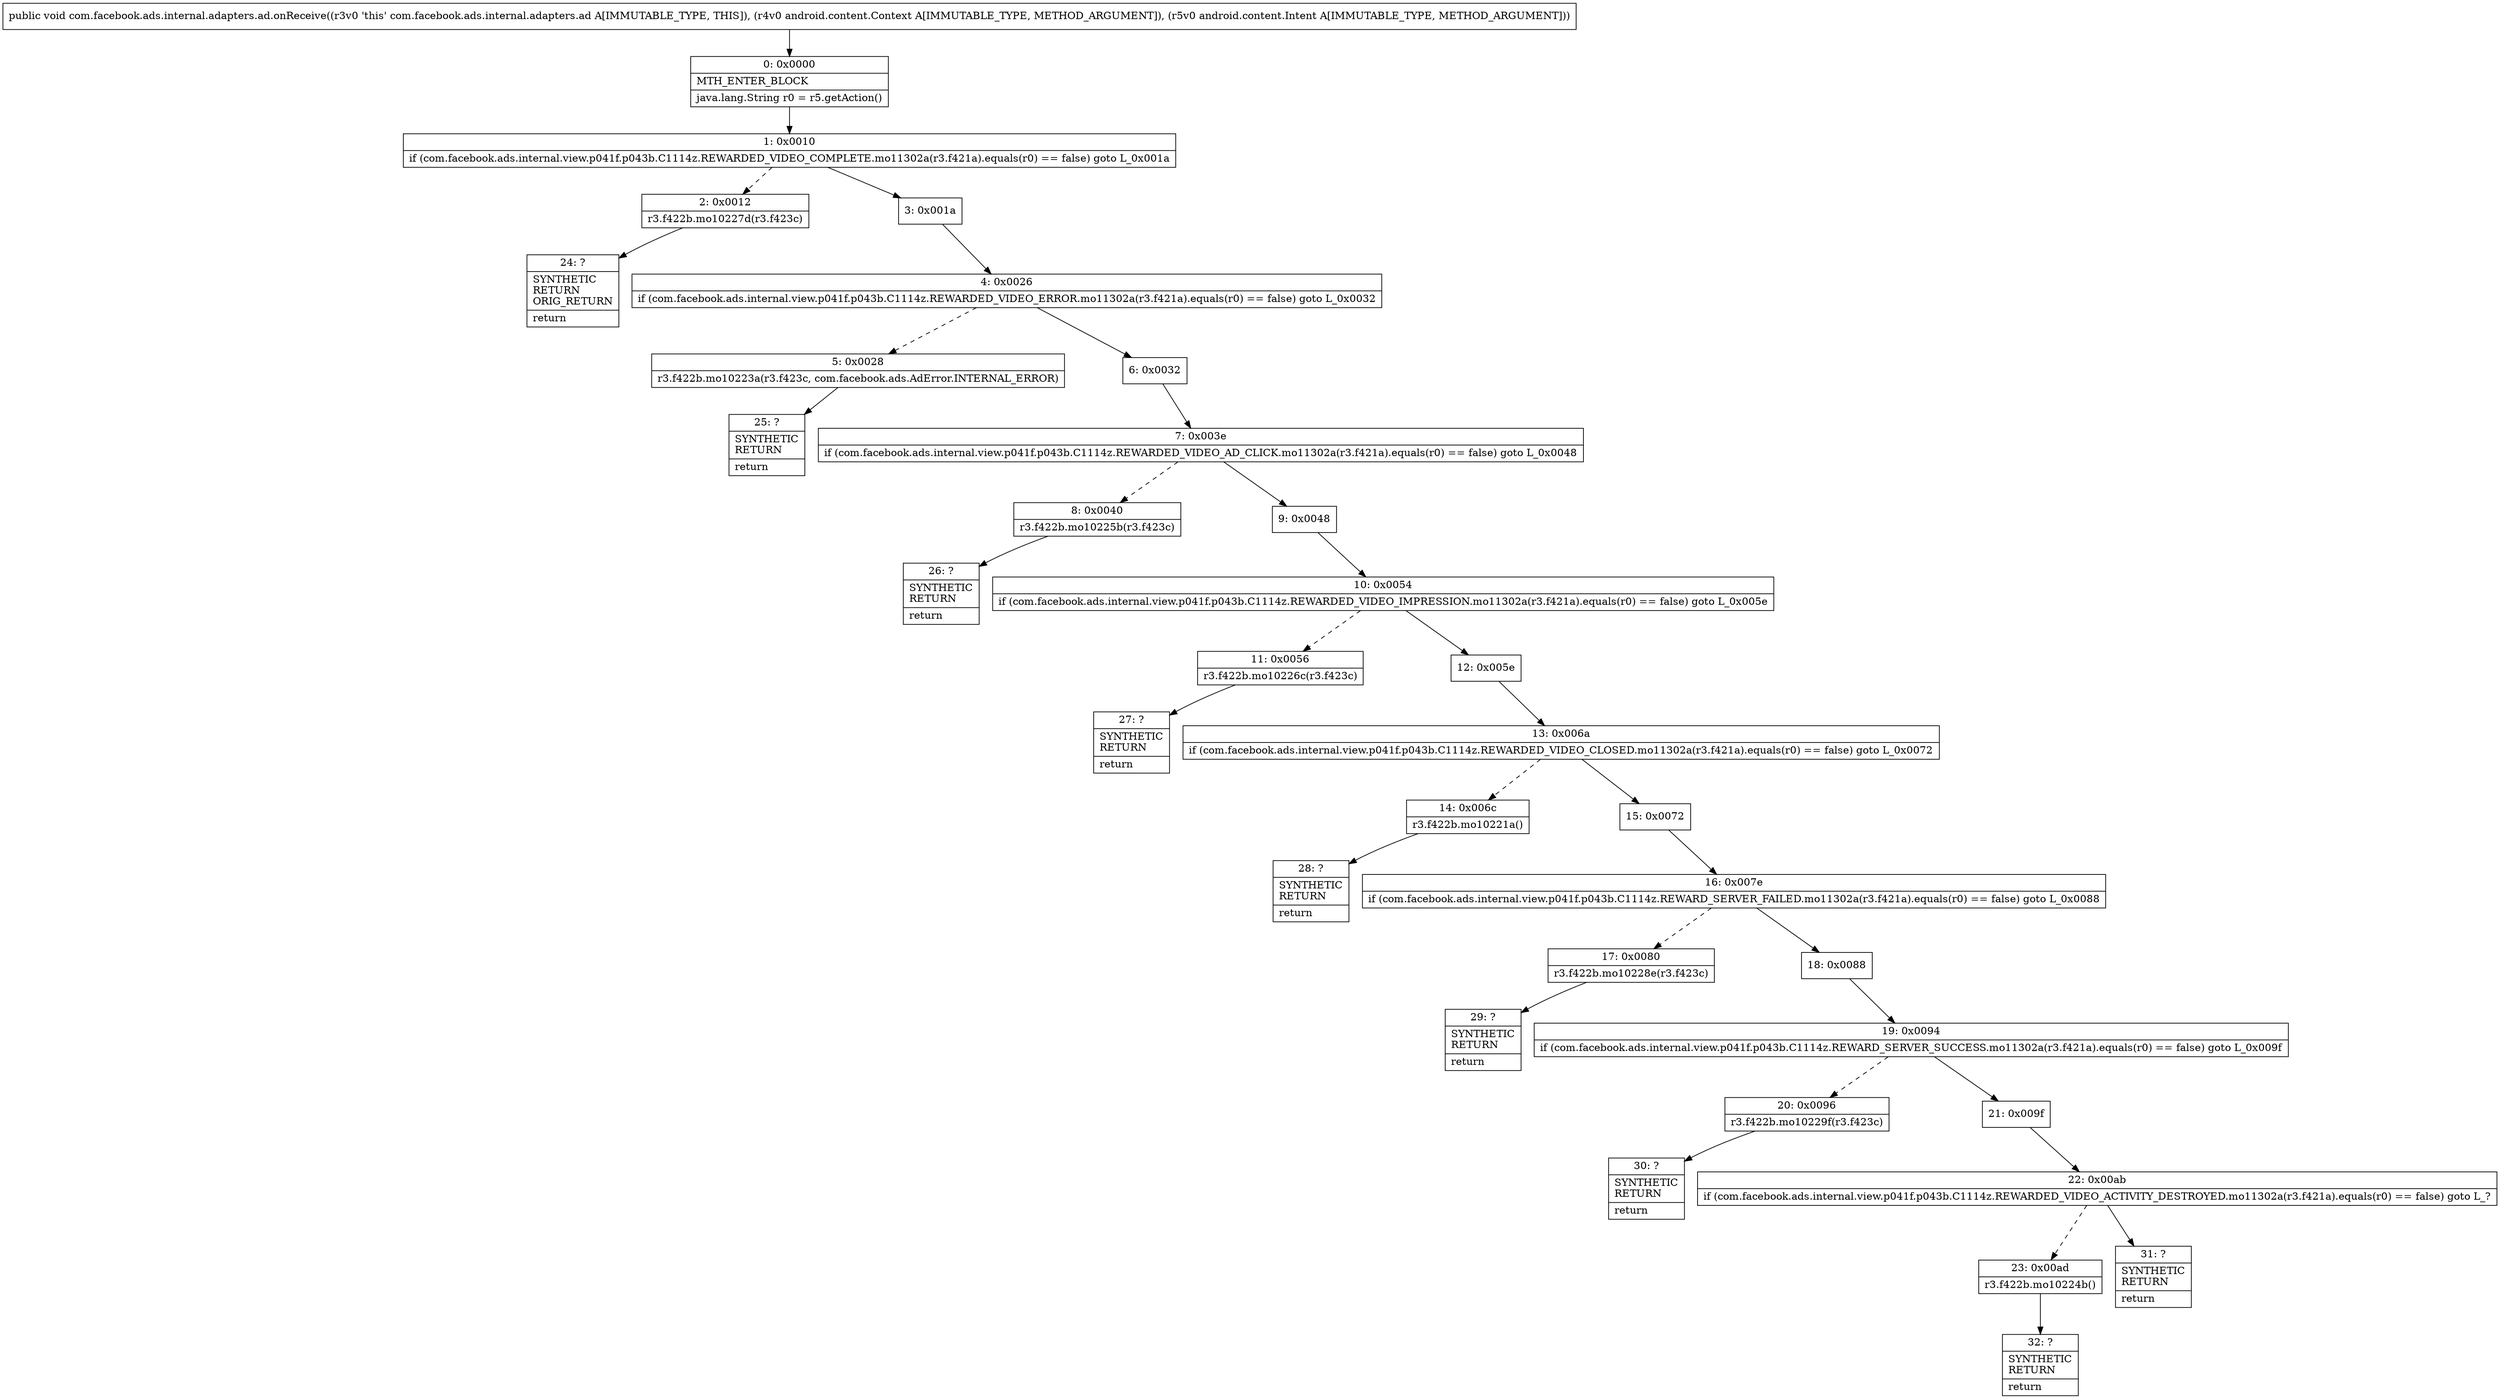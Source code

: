 digraph "CFG forcom.facebook.ads.internal.adapters.ad.onReceive(Landroid\/content\/Context;Landroid\/content\/Intent;)V" {
Node_0 [shape=record,label="{0\:\ 0x0000|MTH_ENTER_BLOCK\l|java.lang.String r0 = r5.getAction()\l}"];
Node_1 [shape=record,label="{1\:\ 0x0010|if (com.facebook.ads.internal.view.p041f.p043b.C1114z.REWARDED_VIDEO_COMPLETE.mo11302a(r3.f421a).equals(r0) == false) goto L_0x001a\l}"];
Node_2 [shape=record,label="{2\:\ 0x0012|r3.f422b.mo10227d(r3.f423c)\l}"];
Node_3 [shape=record,label="{3\:\ 0x001a}"];
Node_4 [shape=record,label="{4\:\ 0x0026|if (com.facebook.ads.internal.view.p041f.p043b.C1114z.REWARDED_VIDEO_ERROR.mo11302a(r3.f421a).equals(r0) == false) goto L_0x0032\l}"];
Node_5 [shape=record,label="{5\:\ 0x0028|r3.f422b.mo10223a(r3.f423c, com.facebook.ads.AdError.INTERNAL_ERROR)\l}"];
Node_6 [shape=record,label="{6\:\ 0x0032}"];
Node_7 [shape=record,label="{7\:\ 0x003e|if (com.facebook.ads.internal.view.p041f.p043b.C1114z.REWARDED_VIDEO_AD_CLICK.mo11302a(r3.f421a).equals(r0) == false) goto L_0x0048\l}"];
Node_8 [shape=record,label="{8\:\ 0x0040|r3.f422b.mo10225b(r3.f423c)\l}"];
Node_9 [shape=record,label="{9\:\ 0x0048}"];
Node_10 [shape=record,label="{10\:\ 0x0054|if (com.facebook.ads.internal.view.p041f.p043b.C1114z.REWARDED_VIDEO_IMPRESSION.mo11302a(r3.f421a).equals(r0) == false) goto L_0x005e\l}"];
Node_11 [shape=record,label="{11\:\ 0x0056|r3.f422b.mo10226c(r3.f423c)\l}"];
Node_12 [shape=record,label="{12\:\ 0x005e}"];
Node_13 [shape=record,label="{13\:\ 0x006a|if (com.facebook.ads.internal.view.p041f.p043b.C1114z.REWARDED_VIDEO_CLOSED.mo11302a(r3.f421a).equals(r0) == false) goto L_0x0072\l}"];
Node_14 [shape=record,label="{14\:\ 0x006c|r3.f422b.mo10221a()\l}"];
Node_15 [shape=record,label="{15\:\ 0x0072}"];
Node_16 [shape=record,label="{16\:\ 0x007e|if (com.facebook.ads.internal.view.p041f.p043b.C1114z.REWARD_SERVER_FAILED.mo11302a(r3.f421a).equals(r0) == false) goto L_0x0088\l}"];
Node_17 [shape=record,label="{17\:\ 0x0080|r3.f422b.mo10228e(r3.f423c)\l}"];
Node_18 [shape=record,label="{18\:\ 0x0088}"];
Node_19 [shape=record,label="{19\:\ 0x0094|if (com.facebook.ads.internal.view.p041f.p043b.C1114z.REWARD_SERVER_SUCCESS.mo11302a(r3.f421a).equals(r0) == false) goto L_0x009f\l}"];
Node_20 [shape=record,label="{20\:\ 0x0096|r3.f422b.mo10229f(r3.f423c)\l}"];
Node_21 [shape=record,label="{21\:\ 0x009f}"];
Node_22 [shape=record,label="{22\:\ 0x00ab|if (com.facebook.ads.internal.view.p041f.p043b.C1114z.REWARDED_VIDEO_ACTIVITY_DESTROYED.mo11302a(r3.f421a).equals(r0) == false) goto L_?\l}"];
Node_23 [shape=record,label="{23\:\ 0x00ad|r3.f422b.mo10224b()\l}"];
Node_24 [shape=record,label="{24\:\ ?|SYNTHETIC\lRETURN\lORIG_RETURN\l|return\l}"];
Node_25 [shape=record,label="{25\:\ ?|SYNTHETIC\lRETURN\l|return\l}"];
Node_26 [shape=record,label="{26\:\ ?|SYNTHETIC\lRETURN\l|return\l}"];
Node_27 [shape=record,label="{27\:\ ?|SYNTHETIC\lRETURN\l|return\l}"];
Node_28 [shape=record,label="{28\:\ ?|SYNTHETIC\lRETURN\l|return\l}"];
Node_29 [shape=record,label="{29\:\ ?|SYNTHETIC\lRETURN\l|return\l}"];
Node_30 [shape=record,label="{30\:\ ?|SYNTHETIC\lRETURN\l|return\l}"];
Node_31 [shape=record,label="{31\:\ ?|SYNTHETIC\lRETURN\l|return\l}"];
Node_32 [shape=record,label="{32\:\ ?|SYNTHETIC\lRETURN\l|return\l}"];
MethodNode[shape=record,label="{public void com.facebook.ads.internal.adapters.ad.onReceive((r3v0 'this' com.facebook.ads.internal.adapters.ad A[IMMUTABLE_TYPE, THIS]), (r4v0 android.content.Context A[IMMUTABLE_TYPE, METHOD_ARGUMENT]), (r5v0 android.content.Intent A[IMMUTABLE_TYPE, METHOD_ARGUMENT])) }"];
MethodNode -> Node_0;
Node_0 -> Node_1;
Node_1 -> Node_2[style=dashed];
Node_1 -> Node_3;
Node_2 -> Node_24;
Node_3 -> Node_4;
Node_4 -> Node_5[style=dashed];
Node_4 -> Node_6;
Node_5 -> Node_25;
Node_6 -> Node_7;
Node_7 -> Node_8[style=dashed];
Node_7 -> Node_9;
Node_8 -> Node_26;
Node_9 -> Node_10;
Node_10 -> Node_11[style=dashed];
Node_10 -> Node_12;
Node_11 -> Node_27;
Node_12 -> Node_13;
Node_13 -> Node_14[style=dashed];
Node_13 -> Node_15;
Node_14 -> Node_28;
Node_15 -> Node_16;
Node_16 -> Node_17[style=dashed];
Node_16 -> Node_18;
Node_17 -> Node_29;
Node_18 -> Node_19;
Node_19 -> Node_20[style=dashed];
Node_19 -> Node_21;
Node_20 -> Node_30;
Node_21 -> Node_22;
Node_22 -> Node_23[style=dashed];
Node_22 -> Node_31;
Node_23 -> Node_32;
}

